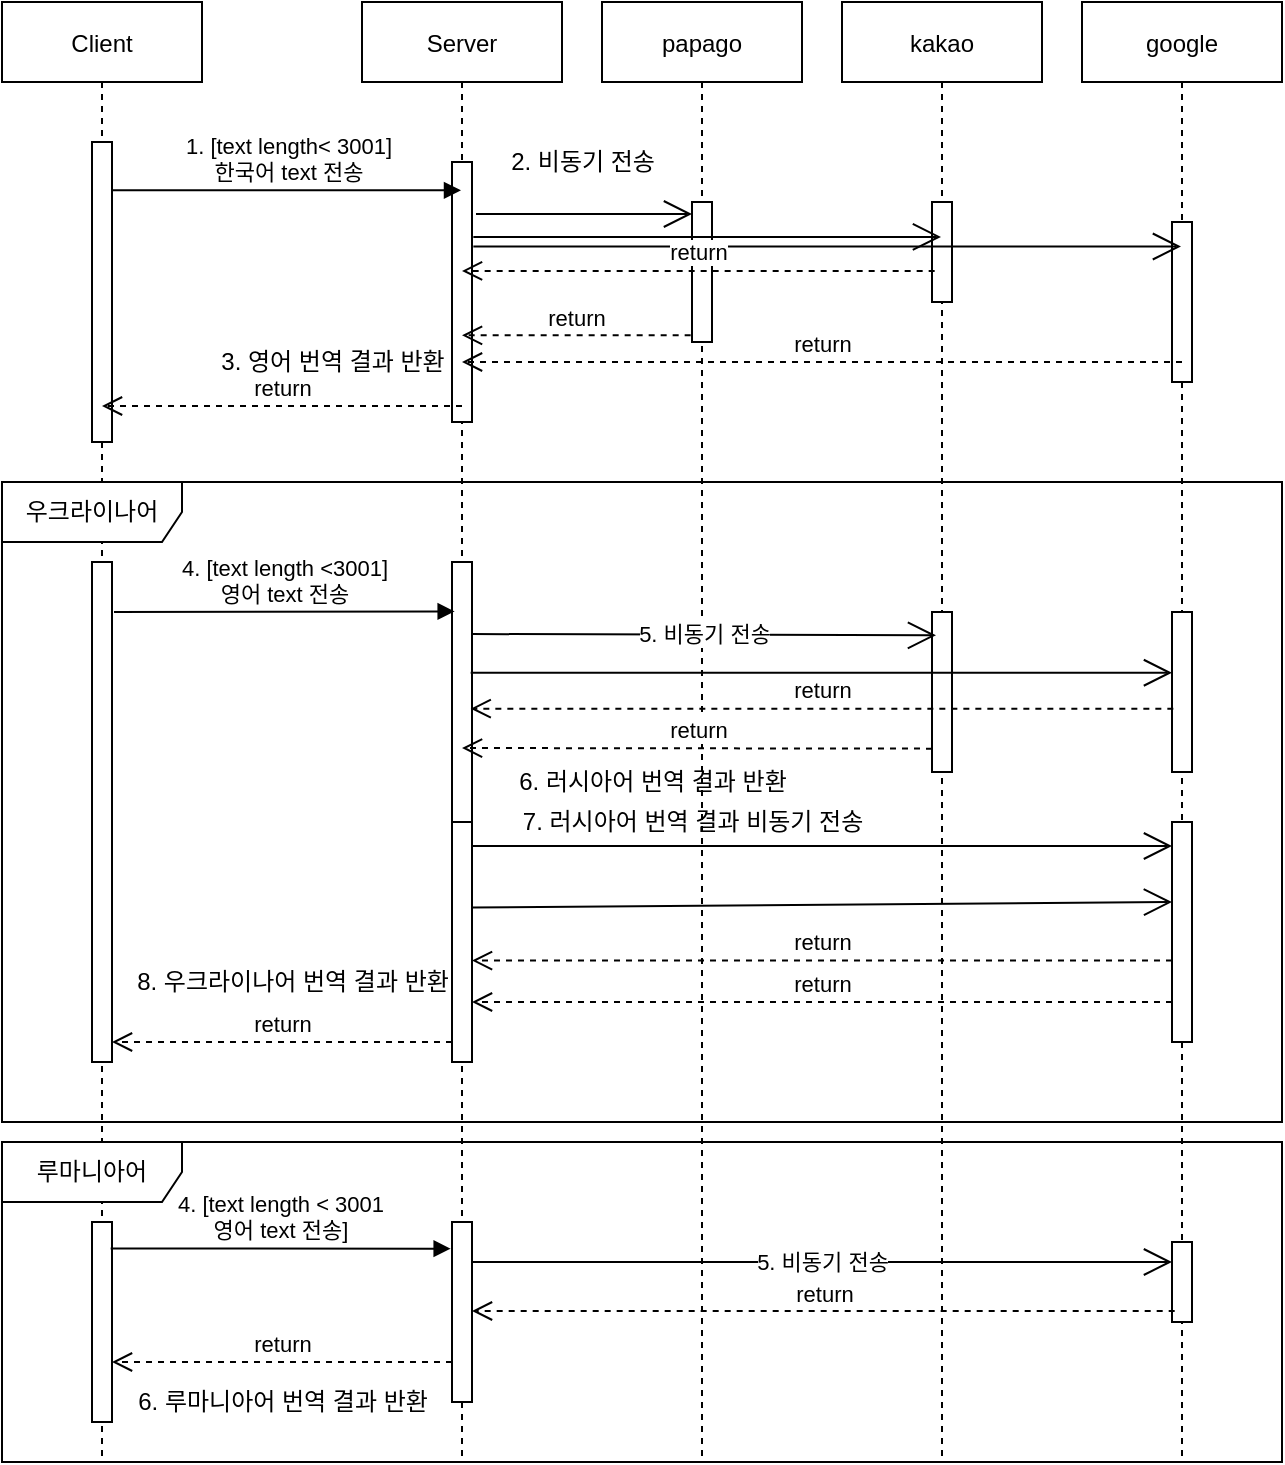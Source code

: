 <mxfile version="14.4.9" type="device"><diagram id="kgpKYQtTHZ0yAKxKKP6v" name="Page-1"><mxGraphModel dx="1209" dy="781" grid="1" gridSize="10" guides="1" tooltips="1" connect="1" arrows="1" fold="1" page="1" pageScale="1" pageWidth="850" pageHeight="1100" math="0" shadow="0"><root><mxCell id="0"/><mxCell id="1" parent="0"/><mxCell id="3nuBFxr9cyL0pnOWT2aG-1" value="Client" style="shape=umlLifeline;perimeter=lifelinePerimeter;container=1;collapsible=0;recursiveResize=0;rounded=0;shadow=0;strokeWidth=1;" parent="1" vertex="1"><mxGeometry x="120" y="80" width="100" height="730" as="geometry"/></mxCell><mxCell id="3nuBFxr9cyL0pnOWT2aG-2" value="" style="points=[];perimeter=orthogonalPerimeter;rounded=0;shadow=0;strokeWidth=1;" parent="3nuBFxr9cyL0pnOWT2aG-1" vertex="1"><mxGeometry x="45" y="70" width="10" height="150" as="geometry"/></mxCell><mxCell id="3nuBFxr9cyL0pnOWT2aG-5" value="Server" style="shape=umlLifeline;perimeter=lifelinePerimeter;container=1;collapsible=0;recursiveResize=0;rounded=0;shadow=0;strokeWidth=1;" parent="1" vertex="1"><mxGeometry x="300" y="80" width="100" height="730" as="geometry"/></mxCell><mxCell id="3nuBFxr9cyL0pnOWT2aG-6" value="" style="points=[];perimeter=orthogonalPerimeter;rounded=0;shadow=0;strokeWidth=1;" parent="3nuBFxr9cyL0pnOWT2aG-5" vertex="1"><mxGeometry x="45" y="80" width="10" height="130" as="geometry"/></mxCell><mxCell id="ZVGmrnFSiIg79N3xIb0m-1" value="papago" style="shape=umlLifeline;perimeter=lifelinePerimeter;container=1;collapsible=0;recursiveResize=0;rounded=0;shadow=0;strokeWidth=1;" parent="1" vertex="1"><mxGeometry x="420" y="80" width="100" height="730" as="geometry"/></mxCell><mxCell id="ZVGmrnFSiIg79N3xIb0m-2" value="" style="points=[];perimeter=orthogonalPerimeter;rounded=0;shadow=0;strokeWidth=1;" parent="ZVGmrnFSiIg79N3xIb0m-1" vertex="1"><mxGeometry x="45" y="100" width="10" height="70" as="geometry"/></mxCell><mxCell id="ZVGmrnFSiIg79N3xIb0m-3" value="kakao" style="shape=umlLifeline;perimeter=lifelinePerimeter;container=1;collapsible=0;recursiveResize=0;rounded=0;shadow=0;strokeWidth=1;" parent="1" vertex="1"><mxGeometry x="540" y="80" width="100" height="730" as="geometry"/></mxCell><mxCell id="ZVGmrnFSiIg79N3xIb0m-4" value="" style="points=[];perimeter=orthogonalPerimeter;rounded=0;shadow=0;strokeWidth=1;" parent="ZVGmrnFSiIg79N3xIb0m-3" vertex="1"><mxGeometry x="45" y="100" width="10" height="50" as="geometry"/></mxCell><mxCell id="ZVGmrnFSiIg79N3xIb0m-5" value="google" style="shape=umlLifeline;perimeter=lifelinePerimeter;container=1;collapsible=0;recursiveResize=0;rounded=0;shadow=0;strokeWidth=1;" parent="1" vertex="1"><mxGeometry x="660" y="80" width="100" height="730" as="geometry"/></mxCell><mxCell id="ZVGmrnFSiIg79N3xIb0m-6" value="" style="points=[];perimeter=orthogonalPerimeter;rounded=0;shadow=0;strokeWidth=1;" parent="ZVGmrnFSiIg79N3xIb0m-5" vertex="1"><mxGeometry x="45" y="110" width="10" height="80" as="geometry"/></mxCell><mxCell id="ZVGmrnFSiIg79N3xIb0m-8" value="1. [text length&amp;lt; 3001] &lt;br&gt;한국어 text 전송" style="html=1;verticalAlign=bottom;endArrow=block;exitX=1;exitY=0.161;exitDx=0;exitDy=0;exitPerimeter=0;" parent="1" source="3nuBFxr9cyL0pnOWT2aG-2" target="3nuBFxr9cyL0pnOWT2aG-5" edge="1"><mxGeometry width="80" relative="1" as="geometry"><mxPoint x="380" y="400" as="sourcePoint"/><mxPoint x="460" y="400" as="targetPoint"/></mxGeometry></mxCell><mxCell id="ZVGmrnFSiIg79N3xIb0m-11" value="" style="endArrow=open;endFill=1;endSize=12;html=1;exitX=1.067;exitY=0.288;exitDx=0;exitDy=0;exitPerimeter=0;" parent="1" source="3nuBFxr9cyL0pnOWT2aG-6" target="ZVGmrnFSiIg79N3xIb0m-3" edge="1"><mxGeometry width="160" relative="1" as="geometry"><mxPoint x="365.67" y="209.36" as="sourcePoint"/><mxPoint x="475" y="209.32" as="targetPoint"/></mxGeometry></mxCell><mxCell id="ZVGmrnFSiIg79N3xIb0m-12" value="" style="endArrow=open;endFill=1;endSize=12;html=1;exitX=1.067;exitY=0.325;exitDx=0;exitDy=0;exitPerimeter=0;" parent="1" source="3nuBFxr9cyL0pnOWT2aG-6" target="ZVGmrnFSiIg79N3xIb0m-5" edge="1"><mxGeometry width="160" relative="1" as="geometry"><mxPoint x="365.67" y="216.08" as="sourcePoint"/><mxPoint x="599.5" y="216.08" as="targetPoint"/></mxGeometry></mxCell><mxCell id="ZVGmrnFSiIg79N3xIb0m-13" value="" style="endArrow=open;endFill=1;endSize=12;html=1;exitX=1.2;exitY=0.2;exitDx=0;exitDy=0;exitPerimeter=0;" parent="1" source="3nuBFxr9cyL0pnOWT2aG-6" edge="1" target="ZVGmrnFSiIg79N3xIb0m-2"><mxGeometry width="160" relative="1" as="geometry"><mxPoint x="360" y="191" as="sourcePoint"/><mxPoint x="470" y="191" as="targetPoint"/></mxGeometry></mxCell><mxCell id="ZVGmrnFSiIg79N3xIb0m-14" value="2. 비동기 전송" style="text;html=1;align=center;verticalAlign=middle;resizable=0;points=[];autosize=1;" parent="1" vertex="1"><mxGeometry x="365" y="150" width="90" height="20" as="geometry"/></mxCell><mxCell id="ZVGmrnFSiIg79N3xIb0m-15" value="return" style="html=1;verticalAlign=bottom;endArrow=open;dashed=1;endSize=8;exitX=-0.067;exitY=0.952;exitDx=0;exitDy=0;exitPerimeter=0;" parent="1" source="ZVGmrnFSiIg79N3xIb0m-2" target="3nuBFxr9cyL0pnOWT2aG-5" edge="1"><mxGeometry relative="1" as="geometry"><mxPoint x="460" y="390" as="sourcePoint"/><mxPoint x="360" y="247" as="targetPoint"/></mxGeometry></mxCell><mxCell id="ZVGmrnFSiIg79N3xIb0m-16" value="return" style="html=1;verticalAlign=bottom;endArrow=open;dashed=1;endSize=8;exitX=0.133;exitY=0.689;exitDx=0;exitDy=0;exitPerimeter=0;" parent="1" source="ZVGmrnFSiIg79N3xIb0m-4" target="3nuBFxr9cyL0pnOWT2aG-5" edge="1"><mxGeometry relative="1" as="geometry"><mxPoint x="474.33" y="256.64" as="sourcePoint"/><mxPoint x="370" y="257" as="targetPoint"/></mxGeometry></mxCell><mxCell id="ZVGmrnFSiIg79N3xIb0m-17" value="return" style="html=1;verticalAlign=bottom;endArrow=open;dashed=1;endSize=8;exitX=0.5;exitY=0.875;exitDx=0;exitDy=0;exitPerimeter=0;" parent="1" source="ZVGmrnFSiIg79N3xIb0m-6" target="3nuBFxr9cyL0pnOWT2aG-5" edge="1"><mxGeometry relative="1" as="geometry"><mxPoint x="596.33" y="230.67" as="sourcePoint"/><mxPoint x="360" y="260" as="targetPoint"/></mxGeometry></mxCell><mxCell id="ZVGmrnFSiIg79N3xIb0m-18" value="3. 영어 번역 결과 반환" style="text;html=1;align=center;verticalAlign=middle;resizable=0;points=[];autosize=1;" parent="1" vertex="1"><mxGeometry x="220" y="250" width="130" height="20" as="geometry"/></mxCell><mxCell id="3a96Pyo-kjfInLpPZlMV-1" value="return" style="html=1;verticalAlign=bottom;endArrow=open;dashed=1;endSize=8;" edge="1" parent="1" target="3nuBFxr9cyL0pnOWT2aG-1"><mxGeometry relative="1" as="geometry"><mxPoint x="350" y="282" as="sourcePoint"/><mxPoint x="380" y="400" as="targetPoint"/></mxGeometry></mxCell><mxCell id="3a96Pyo-kjfInLpPZlMV-2" value="우크라이나어" style="shape=umlFrame;whiteSpace=wrap;html=1;width=90;height=30;" vertex="1" parent="1"><mxGeometry x="120" y="320" width="640" height="320" as="geometry"/></mxCell><mxCell id="3a96Pyo-kjfInLpPZlMV-3" value="" style="html=1;points=[];perimeter=orthogonalPerimeter;" vertex="1" parent="1"><mxGeometry x="165" y="360" width="10" height="250" as="geometry"/></mxCell><mxCell id="3a96Pyo-kjfInLpPZlMV-5" value="" style="html=1;points=[];perimeter=orthogonalPerimeter;" vertex="1" parent="1"><mxGeometry x="345" y="360" width="10" height="130" as="geometry"/></mxCell><mxCell id="3a96Pyo-kjfInLpPZlMV-6" value="4. [text length &amp;lt;3001]&lt;br&gt;영어 text 전송" style="html=1;verticalAlign=bottom;endArrow=block;entryX=0.133;entryY=0.19;entryDx=0;entryDy=0;entryPerimeter=0;" edge="1" parent="1" target="3a96Pyo-kjfInLpPZlMV-5"><mxGeometry width="80" relative="1" as="geometry"><mxPoint x="176" y="385" as="sourcePoint"/><mxPoint x="450" y="350" as="targetPoint"/></mxGeometry></mxCell><mxCell id="3a96Pyo-kjfInLpPZlMV-8" value="" style="html=1;points=[];perimeter=orthogonalPerimeter;" vertex="1" parent="1"><mxGeometry x="585" y="385" width="10" height="80" as="geometry"/></mxCell><mxCell id="3a96Pyo-kjfInLpPZlMV-10" value="5. 비동기 전송" style="endArrow=open;endFill=1;endSize=12;html=1;exitX=1;exitY=0.277;exitDx=0;exitDy=0;exitPerimeter=0;entryX=0.2;entryY=0.146;entryDx=0;entryDy=0;entryPerimeter=0;" edge="1" parent="1" source="3a96Pyo-kjfInLpPZlMV-5" target="3a96Pyo-kjfInLpPZlMV-8"><mxGeometry width="160" relative="1" as="geometry"><mxPoint x="330" y="340" as="sourcePoint"/><mxPoint x="490" y="340" as="targetPoint"/></mxGeometry></mxCell><mxCell id="3a96Pyo-kjfInLpPZlMV-11" value="" style="html=1;points=[];perimeter=orthogonalPerimeter;" vertex="1" parent="1"><mxGeometry x="705" y="385" width="10" height="80" as="geometry"/></mxCell><mxCell id="3a96Pyo-kjfInLpPZlMV-12" value="" style="endArrow=open;endFill=1;endSize=12;html=1;exitX=0.933;exitY=0.426;exitDx=0;exitDy=0;exitPerimeter=0;" edge="1" parent="1" source="3a96Pyo-kjfInLpPZlMV-5" target="3a96Pyo-kjfInLpPZlMV-11"><mxGeometry width="160" relative="1" as="geometry"><mxPoint x="365" y="406.01" as="sourcePoint"/><mxPoint x="703" y="411" as="targetPoint"/></mxGeometry></mxCell><mxCell id="3a96Pyo-kjfInLpPZlMV-13" value="return" style="html=1;verticalAlign=bottom;endArrow=open;dashed=1;endSize=8;exitX=0;exitY=0.854;exitDx=0;exitDy=0;exitPerimeter=0;" edge="1" parent="1" source="3a96Pyo-kjfInLpPZlMV-8"><mxGeometry relative="1" as="geometry"><mxPoint x="450" y="340" as="sourcePoint"/><mxPoint x="350" y="453" as="targetPoint"/></mxGeometry></mxCell><mxCell id="3a96Pyo-kjfInLpPZlMV-14" value="return" style="html=1;verticalAlign=bottom;endArrow=open;dashed=1;endSize=8;exitX=0.067;exitY=0.604;exitDx=0;exitDy=0;exitPerimeter=0;entryX=0.933;entryY=0.564;entryDx=0;entryDy=0;entryPerimeter=0;" edge="1" parent="1" source="3a96Pyo-kjfInLpPZlMV-11" target="3a96Pyo-kjfInLpPZlMV-5"><mxGeometry relative="1" as="geometry"><mxPoint x="595" y="463.32" as="sourcePoint"/><mxPoint x="369.67" y="463.34" as="targetPoint"/></mxGeometry></mxCell><mxCell id="3a96Pyo-kjfInLpPZlMV-15" value="6. 러시아어 번역 결과 반환" style="text;html=1;align=center;verticalAlign=middle;resizable=0;points=[];autosize=1;" vertex="1" parent="1"><mxGeometry x="365" y="460" width="160" height="20" as="geometry"/></mxCell><mxCell id="3a96Pyo-kjfInLpPZlMV-16" value="" style="html=1;points=[];perimeter=orthogonalPerimeter;" vertex="1" parent="1"><mxGeometry x="345" y="490" width="10" height="120" as="geometry"/></mxCell><mxCell id="3a96Pyo-kjfInLpPZlMV-17" value="" style="html=1;points=[];perimeter=orthogonalPerimeter;" vertex="1" parent="1"><mxGeometry x="705" y="490" width="10" height="110" as="geometry"/></mxCell><mxCell id="3a96Pyo-kjfInLpPZlMV-19" value="" style="endArrow=open;endFill=1;endSize=12;html=1;exitX=1;exitY=0.1;exitDx=0;exitDy=0;exitPerimeter=0;" edge="1" parent="1" source="3a96Pyo-kjfInLpPZlMV-16" target="3a96Pyo-kjfInLpPZlMV-17"><mxGeometry width="160" relative="1" as="geometry"><mxPoint x="330" y="490" as="sourcePoint"/><mxPoint x="490" y="490" as="targetPoint"/></mxGeometry></mxCell><mxCell id="3a96Pyo-kjfInLpPZlMV-20" value="" style="endArrow=open;endFill=1;endSize=12;html=1;exitX=1;exitY=0.356;exitDx=0;exitDy=0;exitPerimeter=0;" edge="1" parent="1" source="3a96Pyo-kjfInLpPZlMV-16"><mxGeometry width="160" relative="1" as="geometry"><mxPoint x="360" y="530" as="sourcePoint"/><mxPoint x="705" y="530" as="targetPoint"/></mxGeometry></mxCell><mxCell id="3a96Pyo-kjfInLpPZlMV-21" value="7. 러시아어 번역 결과 비동기 전송" style="text;html=1;align=center;verticalAlign=middle;resizable=0;points=[];autosize=1;" vertex="1" parent="1"><mxGeometry x="365" y="480" width="200" height="20" as="geometry"/></mxCell><mxCell id="3a96Pyo-kjfInLpPZlMV-22" value="return" style="html=1;verticalAlign=bottom;endArrow=open;dashed=1;endSize=8;exitX=0;exitY=0.63;exitDx=0;exitDy=0;exitPerimeter=0;" edge="1" parent="1" source="3a96Pyo-kjfInLpPZlMV-17" target="3a96Pyo-kjfInLpPZlMV-16"><mxGeometry relative="1" as="geometry"><mxPoint x="450" y="490" as="sourcePoint"/><mxPoint x="370" y="490" as="targetPoint"/></mxGeometry></mxCell><mxCell id="3a96Pyo-kjfInLpPZlMV-23" value="return" style="html=1;verticalAlign=bottom;endArrow=open;dashed=1;endSize=8;exitX=0;exitY=0.63;exitDx=0;exitDy=0;exitPerimeter=0;" edge="1" parent="1"><mxGeometry relative="1" as="geometry"><mxPoint x="705" y="580" as="sourcePoint"/><mxPoint x="355" y="580" as="targetPoint"/></mxGeometry></mxCell><mxCell id="3a96Pyo-kjfInLpPZlMV-24" value="return" style="html=1;verticalAlign=bottom;endArrow=open;dashed=1;endSize=8;" edge="1" parent="1" source="3a96Pyo-kjfInLpPZlMV-16"><mxGeometry relative="1" as="geometry"><mxPoint x="255" y="600" as="sourcePoint"/><mxPoint x="175" y="600" as="targetPoint"/></mxGeometry></mxCell><mxCell id="3a96Pyo-kjfInLpPZlMV-25" value="8. 우크라이나어 번역 결과 반환" style="text;html=1;align=center;verticalAlign=middle;resizable=0;points=[];autosize=1;" vertex="1" parent="1"><mxGeometry x="175" y="560" width="180" height="20" as="geometry"/></mxCell><mxCell id="3a96Pyo-kjfInLpPZlMV-26" value="루마니아어" style="shape=umlFrame;whiteSpace=wrap;html=1;width=90;height=30;" vertex="1" parent="1"><mxGeometry x="120" y="650" width="640" height="160" as="geometry"/></mxCell><mxCell id="3a96Pyo-kjfInLpPZlMV-27" value="" style="html=1;points=[];perimeter=orthogonalPerimeter;" vertex="1" parent="1"><mxGeometry x="165" y="690" width="10" height="100" as="geometry"/></mxCell><mxCell id="3a96Pyo-kjfInLpPZlMV-28" value="" style="html=1;points=[];perimeter=orthogonalPerimeter;" vertex="1" parent="1"><mxGeometry x="345" y="690" width="10" height="90" as="geometry"/></mxCell><mxCell id="3a96Pyo-kjfInLpPZlMV-30" value="" style="html=1;points=[];perimeter=orthogonalPerimeter;" vertex="1" parent="1"><mxGeometry x="705" y="700" width="10" height="40" as="geometry"/></mxCell><mxCell id="3a96Pyo-kjfInLpPZlMV-32" value="4. [text length &amp;lt; 3001&lt;br&gt;영어 text 전송]" style="html=1;verticalAlign=bottom;endArrow=block;exitX=0.933;exitY=0.133;exitDx=0;exitDy=0;exitPerimeter=0;entryX=-0.067;entryY=0.148;entryDx=0;entryDy=0;entryPerimeter=0;" edge="1" parent="1" source="3a96Pyo-kjfInLpPZlMV-27" target="3a96Pyo-kjfInLpPZlMV-28"><mxGeometry width="80" relative="1" as="geometry"><mxPoint x="200" y="700" as="sourcePoint"/><mxPoint x="280" y="700" as="targetPoint"/></mxGeometry></mxCell><mxCell id="3a96Pyo-kjfInLpPZlMV-33" value="5. 비동기 전송" style="endArrow=open;endFill=1;endSize=12;html=1;exitX=1;exitY=0.277;exitDx=0;exitDy=0;exitPerimeter=0;" edge="1" parent="1" target="3a96Pyo-kjfInLpPZlMV-30"><mxGeometry width="160" relative="1" as="geometry"><mxPoint x="355" y="710" as="sourcePoint"/><mxPoint x="587" y="710.67" as="targetPoint"/></mxGeometry></mxCell><mxCell id="3a96Pyo-kjfInLpPZlMV-34" value="return" style="html=1;verticalAlign=bottom;endArrow=open;dashed=1;endSize=8;exitX=0.067;exitY=0.604;exitDx=0;exitDy=0;exitPerimeter=0;entryX=0.933;entryY=0.564;entryDx=0;entryDy=0;entryPerimeter=0;" edge="1" parent="1"><mxGeometry relative="1" as="geometry"><mxPoint x="706.34" y="734.5" as="sourcePoint"/><mxPoint x="355.0" y="734.5" as="targetPoint"/></mxGeometry></mxCell><mxCell id="3a96Pyo-kjfInLpPZlMV-35" value="return" style="html=1;verticalAlign=bottom;endArrow=open;dashed=1;endSize=8;" edge="1" parent="1"><mxGeometry relative="1" as="geometry"><mxPoint x="345" y="760" as="sourcePoint"/><mxPoint x="175" y="760" as="targetPoint"/></mxGeometry></mxCell><mxCell id="3a96Pyo-kjfInLpPZlMV-36" value="6. 루마니아어 번역 결과 반환&lt;br&gt;" style="text;html=1;align=center;verticalAlign=middle;resizable=0;points=[];autosize=1;" vertex="1" parent="1"><mxGeometry x="175" y="770" width="170" height="20" as="geometry"/></mxCell></root></mxGraphModel></diagram></mxfile>